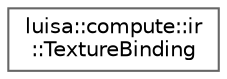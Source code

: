 digraph "类继承关系图"
{
 // LATEX_PDF_SIZE
  bgcolor="transparent";
  edge [fontname=Helvetica,fontsize=10,labelfontname=Helvetica,labelfontsize=10];
  node [fontname=Helvetica,fontsize=10,shape=box,height=0.2,width=0.4];
  rankdir="LR";
  Node0 [id="Node000000",label="luisa::compute::ir\l::TextureBinding",height=0.2,width=0.4,color="grey40", fillcolor="white", style="filled",URL="$structluisa_1_1compute_1_1ir_1_1_texture_binding.html",tooltip=" "];
}
